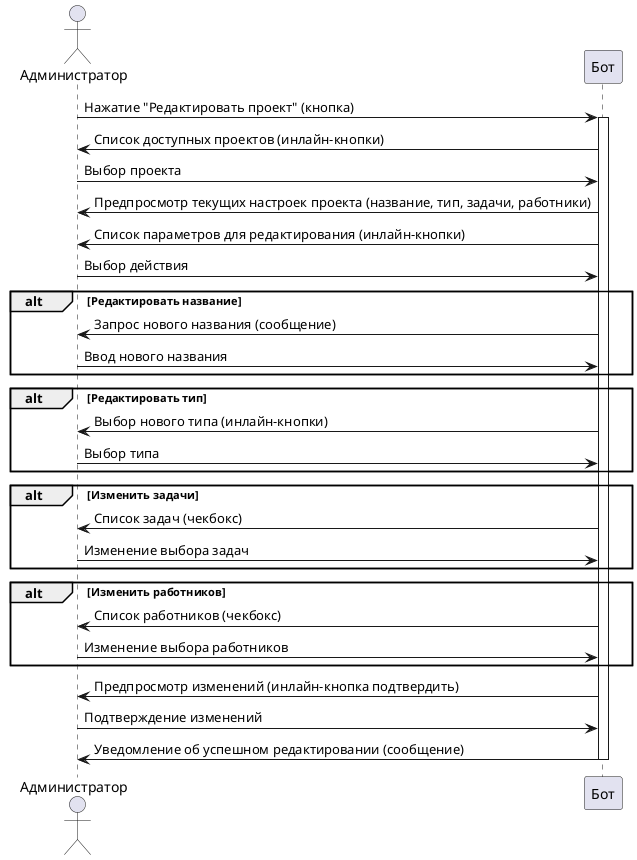 @startuml
actor Администратор
participant "Бот" as Bot

Администратор -> Bot: Нажатие "Редактировать проект" (кнопка)
activate Bot
Bot -> Администратор: Список доступных проектов (инлайн-кнопки)
Администратор -> Bot: Выбор проекта
Bot -> Администратор: Предпросмотр текущих настроек проекта (название, тип, задачи, работники)
Bot -> Администратор: Список параметров для редактирования (инлайн-кнопки)
Администратор -> Bot: Выбор действия

alt Редактировать название
    Bot -> Администратор: Запрос нового названия (сообщение)
    Администратор -> Bot: Ввод нового названия
end

alt Редактировать тип
    Bot -> Администратор: Выбор нового типа (инлайн-кнопки)
    Администратор -> Bot: Выбор типа
end

alt Изменить задачи
    Bot -> Администратор: Список задач (чекбокс)
    Администратор -> Bot: Изменение выбора задач
end

alt Изменить работников
    Bot -> Администратор: Список работников (чекбокс)
    Администратор -> Bot: Изменение выбора работников
end

Bot -> Администратор: Предпросмотр изменений (инлайн-кнопка подтвердить)
Администратор -> Bot: Подтверждение изменений
Bot -> Администратор: Уведомление об успешном редактировании (сообщение)
deactivate Bot
@enduml